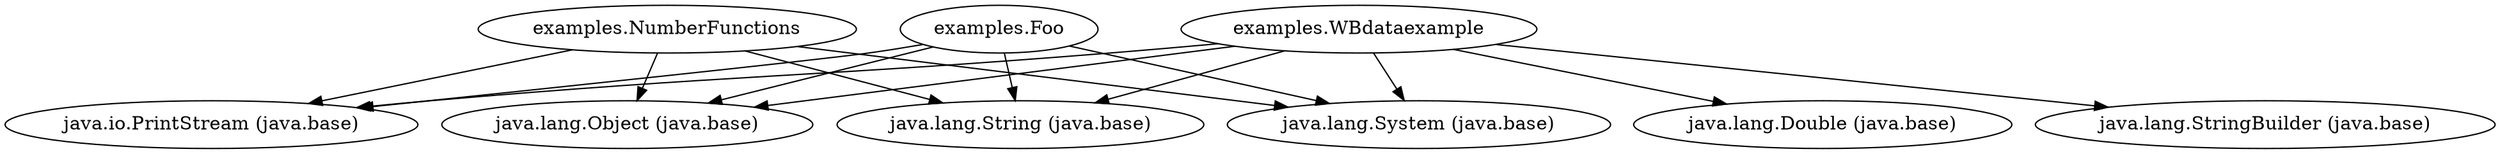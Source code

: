 digraph "examples.jar" {
    // Path: examples.jar
   "examples.Foo"                                     -> "java.io.PrintStream (java.base)";
   "examples.Foo"                                     -> "java.lang.Object (java.base)";
   "examples.Foo"                                     -> "java.lang.String (java.base)";
   "examples.Foo"                                     -> "java.lang.System (java.base)";
   "examples.NumberFunctions"                         -> "java.io.PrintStream (java.base)";
   "examples.NumberFunctions"                         -> "java.lang.Object (java.base)";
   "examples.NumberFunctions"                         -> "java.lang.String (java.base)";
   "examples.NumberFunctions"                         -> "java.lang.System (java.base)";
   "examples.WBdataexample"                           -> "java.io.PrintStream (java.base)";
   "examples.WBdataexample"                           -> "java.lang.Double (java.base)";
   "examples.WBdataexample"                           -> "java.lang.Object (java.base)";
   "examples.WBdataexample"                           -> "java.lang.String (java.base)";
   "examples.WBdataexample"                           -> "java.lang.StringBuilder (java.base)";
   "examples.WBdataexample"                           -> "java.lang.System (java.base)";
}

